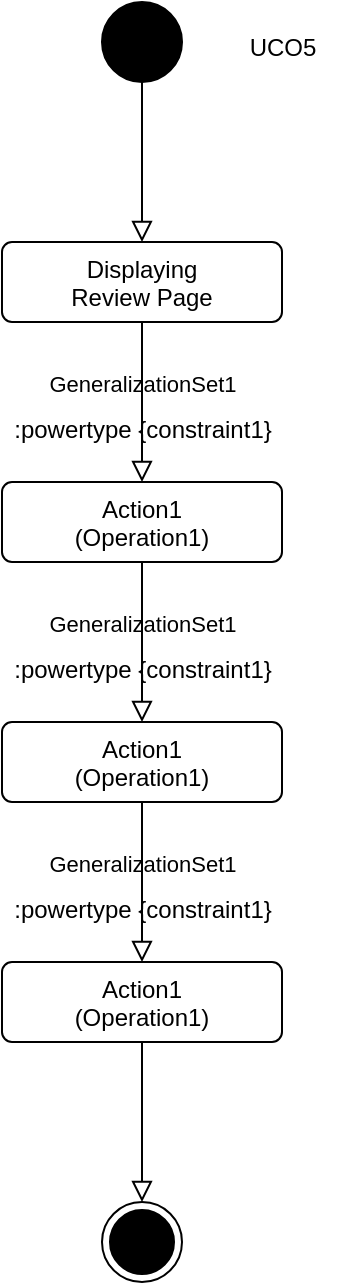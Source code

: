 <mxfile version="24.7.6">
  <diagram name="Page-1" id="iIopjcdTCLAurM3S_p-q">
    <mxGraphModel dx="880" dy="468" grid="1" gridSize="10" guides="1" tooltips="1" connect="1" arrows="1" fold="1" page="1" pageScale="1" pageWidth="4681" pageHeight="3300" math="0" shadow="0">
      <root>
        <mxCell id="0" />
        <mxCell id="1" parent="0" />
        <mxCell id="5n2p41s65JOJrow0uBH8-1" value="" style="ellipse;fillColor=strokeColor;html=1;" vertex="1" parent="1">
          <mxGeometry x="440" width="40" height="40" as="geometry" />
        </mxCell>
        <mxCell id="5n2p41s65JOJrow0uBH8-2" value="" style="ellipse;html=1;shape=endState;fillColor=strokeColor;" vertex="1" parent="1">
          <mxGeometry x="440" y="600" width="40" height="40" as="geometry" />
        </mxCell>
        <mxCell id="5n2p41s65JOJrow0uBH8-3" value="UCO5" style="text;html=1;align=center;verticalAlign=middle;resizable=0;points=[];autosize=1;strokeColor=none;fillColor=none;" vertex="1" parent="1">
          <mxGeometry x="500" y="8" width="60" height="30" as="geometry" />
        </mxCell>
        <mxCell id="5n2p41s65JOJrow0uBH8-4" value="" style="endArrow=block;html=1;rounded=0;align=center;verticalAlign=bottom;endFill=0;labelBackgroundColor=none;endSize=8;exitX=0.5;exitY=1;exitDx=0;exitDy=0;" edge="1" parent="1" source="5n2p41s65JOJrow0uBH8-1">
          <mxGeometry relative="1" as="geometry">
            <mxPoint x="450" y="70" as="sourcePoint" />
            <mxPoint x="460" y="120" as="targetPoint" />
          </mxGeometry>
        </mxCell>
        <mxCell id="5n2p41s65JOJrow0uBH8-5" value="" style="resizable=0;html=1;align=center;verticalAlign=top;labelBackgroundColor=none;" connectable="0" vertex="1" parent="5n2p41s65JOJrow0uBH8-4">
          <mxGeometry relative="1" as="geometry" />
        </mxCell>
        <mxCell id="5n2p41s65JOJrow0uBH8-6" value="Action1&lt;br&gt;(Operation1)" style="html=1;align=center;verticalAlign=top;rounded=1;absoluteArcSize=1;arcSize=10;dashed=0;whiteSpace=wrap;" vertex="1" parent="1">
          <mxGeometry x="390" y="480" width="140" height="40" as="geometry" />
        </mxCell>
        <mxCell id="5n2p41s65JOJrow0uBH8-7" value="" style="endArrow=block;html=1;rounded=0;align=center;verticalAlign=bottom;endFill=0;labelBackgroundColor=none;endSize=8;" edge="1" parent="1">
          <mxGeometry relative="1" as="geometry">
            <mxPoint x="460" y="520" as="sourcePoint" />
            <mxPoint x="460" y="600" as="targetPoint" />
          </mxGeometry>
        </mxCell>
        <mxCell id="5n2p41s65JOJrow0uBH8-8" value="" style="resizable=0;html=1;align=center;verticalAlign=top;labelBackgroundColor=none;" connectable="0" vertex="1" parent="5n2p41s65JOJrow0uBH8-7">
          <mxGeometry relative="1" as="geometry" />
        </mxCell>
        <mxCell id="5n2p41s65JOJrow0uBH8-9" value="GeneralizationSet1" style="endArrow=block;html=1;rounded=0;align=center;verticalAlign=bottom;endFill=0;labelBackgroundColor=none;endSize=8;exitX=0.5;exitY=1;exitDx=0;exitDy=0;" edge="1" parent="1" source="5n2p41s65JOJrow0uBH8-15">
          <mxGeometry relative="1" as="geometry">
            <mxPoint x="450" y="400" as="sourcePoint" />
            <mxPoint x="460" y="480" as="targetPoint" />
          </mxGeometry>
        </mxCell>
        <mxCell id="5n2p41s65JOJrow0uBH8-10" value=":powertype {constraint1}" style="resizable=0;html=1;align=center;verticalAlign=top;labelBackgroundColor=none;" connectable="0" vertex="1" parent="5n2p41s65JOJrow0uBH8-9">
          <mxGeometry relative="1" as="geometry" />
        </mxCell>
        <mxCell id="5n2p41s65JOJrow0uBH8-11" value="GeneralizationSet1" style="endArrow=block;html=1;rounded=0;align=center;verticalAlign=bottom;endFill=0;labelBackgroundColor=none;endSize=8;" edge="1" parent="1">
          <mxGeometry relative="1" as="geometry">
            <mxPoint x="460" y="280" as="sourcePoint" />
            <mxPoint x="460" y="360" as="targetPoint" />
          </mxGeometry>
        </mxCell>
        <mxCell id="5n2p41s65JOJrow0uBH8-12" value=":powertype {constraint1}" style="resizable=0;html=1;align=center;verticalAlign=top;labelBackgroundColor=none;" connectable="0" vertex="1" parent="5n2p41s65JOJrow0uBH8-11">
          <mxGeometry relative="1" as="geometry" />
        </mxCell>
        <mxCell id="5n2p41s65JOJrow0uBH8-13" value="GeneralizationSet1" style="endArrow=block;html=1;rounded=0;align=center;verticalAlign=bottom;endFill=0;labelBackgroundColor=none;endSize=8;" edge="1" parent="1">
          <mxGeometry relative="1" as="geometry">
            <mxPoint x="460" y="160" as="sourcePoint" />
            <mxPoint x="460" y="240" as="targetPoint" />
          </mxGeometry>
        </mxCell>
        <mxCell id="5n2p41s65JOJrow0uBH8-14" value=":powertype {constraint1}" style="resizable=0;html=1;align=center;verticalAlign=top;labelBackgroundColor=none;" connectable="0" vertex="1" parent="5n2p41s65JOJrow0uBH8-13">
          <mxGeometry relative="1" as="geometry" />
        </mxCell>
        <mxCell id="5n2p41s65JOJrow0uBH8-15" value="Action1&lt;br&gt;(Operation1)" style="html=1;align=center;verticalAlign=top;rounded=1;absoluteArcSize=1;arcSize=10;dashed=0;whiteSpace=wrap;" vertex="1" parent="1">
          <mxGeometry x="390" y="360" width="140" height="40" as="geometry" />
        </mxCell>
        <mxCell id="5n2p41s65JOJrow0uBH8-16" value="Action1&lt;br&gt;(Operation1)" style="html=1;align=center;verticalAlign=top;rounded=1;absoluteArcSize=1;arcSize=10;dashed=0;whiteSpace=wrap;" vertex="1" parent="1">
          <mxGeometry x="390" y="240" width="140" height="40" as="geometry" />
        </mxCell>
        <mxCell id="5n2p41s65JOJrow0uBH8-17" value="Displaying&lt;div&gt;Review Page&lt;/div&gt;" style="html=1;align=center;verticalAlign=top;rounded=1;absoluteArcSize=1;arcSize=10;dashed=0;whiteSpace=wrap;" vertex="1" parent="1">
          <mxGeometry x="390" y="120" width="140" height="40" as="geometry" />
        </mxCell>
      </root>
    </mxGraphModel>
  </diagram>
</mxfile>
